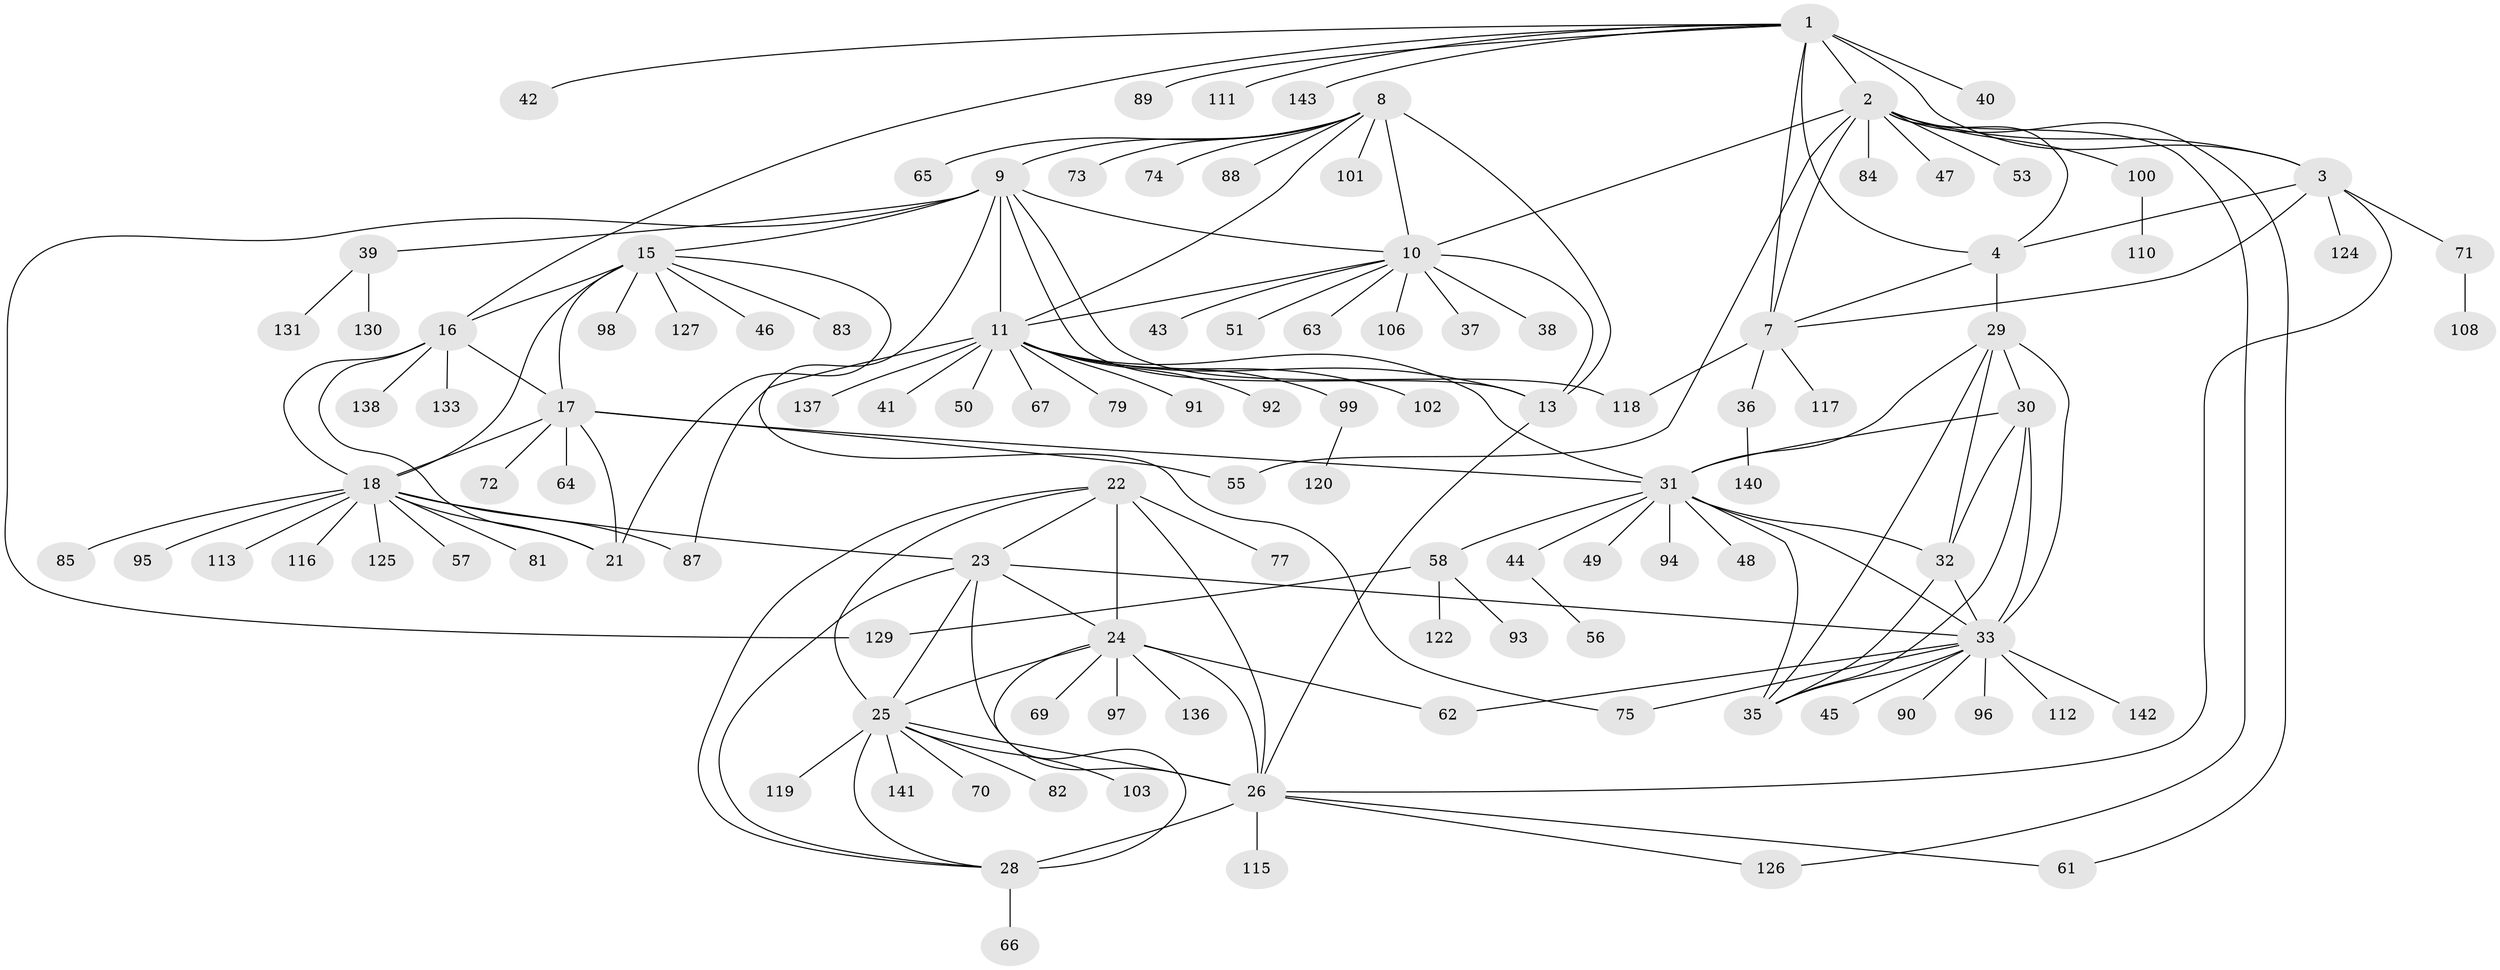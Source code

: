// Generated by graph-tools (version 1.1) at 2025/52/02/27/25 19:52:15]
// undirected, 114 vertices, 165 edges
graph export_dot {
graph [start="1"]
  node [color=gray90,style=filled];
  1 [super="+5"];
  2 [super="+6"];
  3 [super="+135"];
  4 [super="+107"];
  7 [super="+123"];
  8 [super="+12"];
  9 [super="+86"];
  10 [super="+14"];
  11 [super="+105"];
  13;
  15 [super="+104"];
  16 [super="+114"];
  17 [super="+19"];
  18 [super="+20"];
  21 [super="+139"];
  22 [super="+134"];
  23 [super="+128"];
  24;
  25 [super="+60"];
  26 [super="+27"];
  28 [super="+52"];
  29 [super="+59"];
  30 [super="+80"];
  31 [super="+121"];
  32;
  33 [super="+34"];
  35 [super="+54"];
  36;
  37;
  38;
  39 [super="+76"];
  40;
  41;
  42;
  43;
  44;
  45;
  46;
  47;
  48;
  49;
  50;
  51;
  53;
  55;
  56;
  57;
  58 [super="+68"];
  61 [super="+132"];
  62;
  63;
  64;
  65;
  66;
  67;
  69;
  70;
  71;
  72;
  73;
  74;
  75;
  77 [super="+78"];
  79;
  81;
  82;
  83;
  84;
  85;
  87;
  88;
  89 [super="+109"];
  90;
  91;
  92;
  93;
  94;
  95;
  96;
  97;
  98;
  99;
  100;
  101;
  102;
  103;
  106;
  108;
  110;
  111;
  112;
  113;
  115;
  116;
  117;
  118;
  119;
  120;
  122;
  124;
  125;
  126;
  127;
  129;
  130;
  131;
  133;
  136;
  137;
  138;
  140;
  141;
  142;
  143;
  1 -- 2 [weight=4];
  1 -- 3 [weight=2];
  1 -- 4 [weight=2];
  1 -- 7 [weight=2];
  1 -- 16;
  1 -- 40;
  1 -- 89;
  1 -- 42;
  1 -- 143;
  1 -- 111;
  2 -- 3 [weight=2];
  2 -- 4 [weight=2];
  2 -- 7 [weight=2];
  2 -- 47;
  2 -- 53;
  2 -- 55;
  2 -- 84;
  2 -- 100;
  2 -- 126;
  2 -- 61;
  2 -- 10;
  3 -- 4;
  3 -- 7;
  3 -- 26;
  3 -- 71;
  3 -- 124;
  4 -- 7;
  4 -- 29;
  7 -- 36;
  7 -- 117;
  7 -- 118;
  8 -- 9 [weight=2];
  8 -- 10 [weight=4];
  8 -- 11 [weight=2];
  8 -- 13 [weight=2];
  8 -- 65;
  8 -- 101;
  8 -- 73;
  8 -- 74;
  8 -- 88;
  9 -- 10 [weight=2];
  9 -- 11;
  9 -- 13;
  9 -- 15;
  9 -- 39;
  9 -- 75;
  9 -- 118;
  9 -- 129;
  10 -- 11 [weight=2];
  10 -- 13 [weight=2];
  10 -- 106;
  10 -- 37;
  10 -- 38;
  10 -- 43;
  10 -- 51;
  10 -- 63;
  11 -- 13;
  11 -- 31 [weight=2];
  11 -- 41;
  11 -- 50;
  11 -- 67;
  11 -- 79;
  11 -- 87;
  11 -- 91;
  11 -- 92;
  11 -- 99;
  11 -- 102;
  11 -- 137;
  13 -- 26;
  15 -- 16;
  15 -- 17 [weight=2];
  15 -- 18 [weight=2];
  15 -- 21;
  15 -- 46;
  15 -- 83;
  15 -- 98;
  15 -- 127;
  16 -- 17 [weight=2];
  16 -- 18 [weight=2];
  16 -- 21;
  16 -- 133;
  16 -- 138;
  17 -- 18 [weight=4];
  17 -- 21 [weight=2];
  17 -- 55;
  17 -- 72;
  17 -- 64;
  17 -- 31;
  18 -- 21 [weight=2];
  18 -- 85;
  18 -- 95;
  18 -- 116;
  18 -- 125;
  18 -- 81;
  18 -- 113;
  18 -- 87;
  18 -- 23;
  18 -- 57;
  22 -- 23;
  22 -- 24;
  22 -- 25;
  22 -- 26 [weight=2];
  22 -- 28;
  22 -- 77;
  23 -- 24;
  23 -- 25;
  23 -- 26 [weight=2];
  23 -- 28;
  23 -- 33;
  24 -- 25;
  24 -- 26 [weight=2];
  24 -- 28;
  24 -- 62;
  24 -- 69;
  24 -- 97;
  24 -- 136;
  25 -- 26 [weight=2];
  25 -- 28;
  25 -- 70;
  25 -- 82;
  25 -- 119;
  25 -- 141;
  25 -- 103;
  26 -- 28 [weight=2];
  26 -- 61;
  26 -- 115;
  26 -- 126;
  28 -- 66;
  29 -- 30;
  29 -- 31;
  29 -- 32;
  29 -- 33 [weight=2];
  29 -- 35;
  30 -- 31;
  30 -- 32;
  30 -- 33 [weight=2];
  30 -- 35;
  31 -- 32;
  31 -- 33 [weight=2];
  31 -- 35;
  31 -- 44;
  31 -- 48;
  31 -- 49;
  31 -- 58;
  31 -- 94;
  32 -- 33 [weight=2];
  32 -- 35;
  33 -- 35 [weight=2];
  33 -- 62;
  33 -- 96;
  33 -- 75;
  33 -- 45;
  33 -- 142;
  33 -- 112;
  33 -- 90;
  36 -- 140;
  39 -- 131;
  39 -- 130;
  44 -- 56;
  58 -- 129;
  58 -- 93;
  58 -- 122;
  71 -- 108;
  99 -- 120;
  100 -- 110;
}
